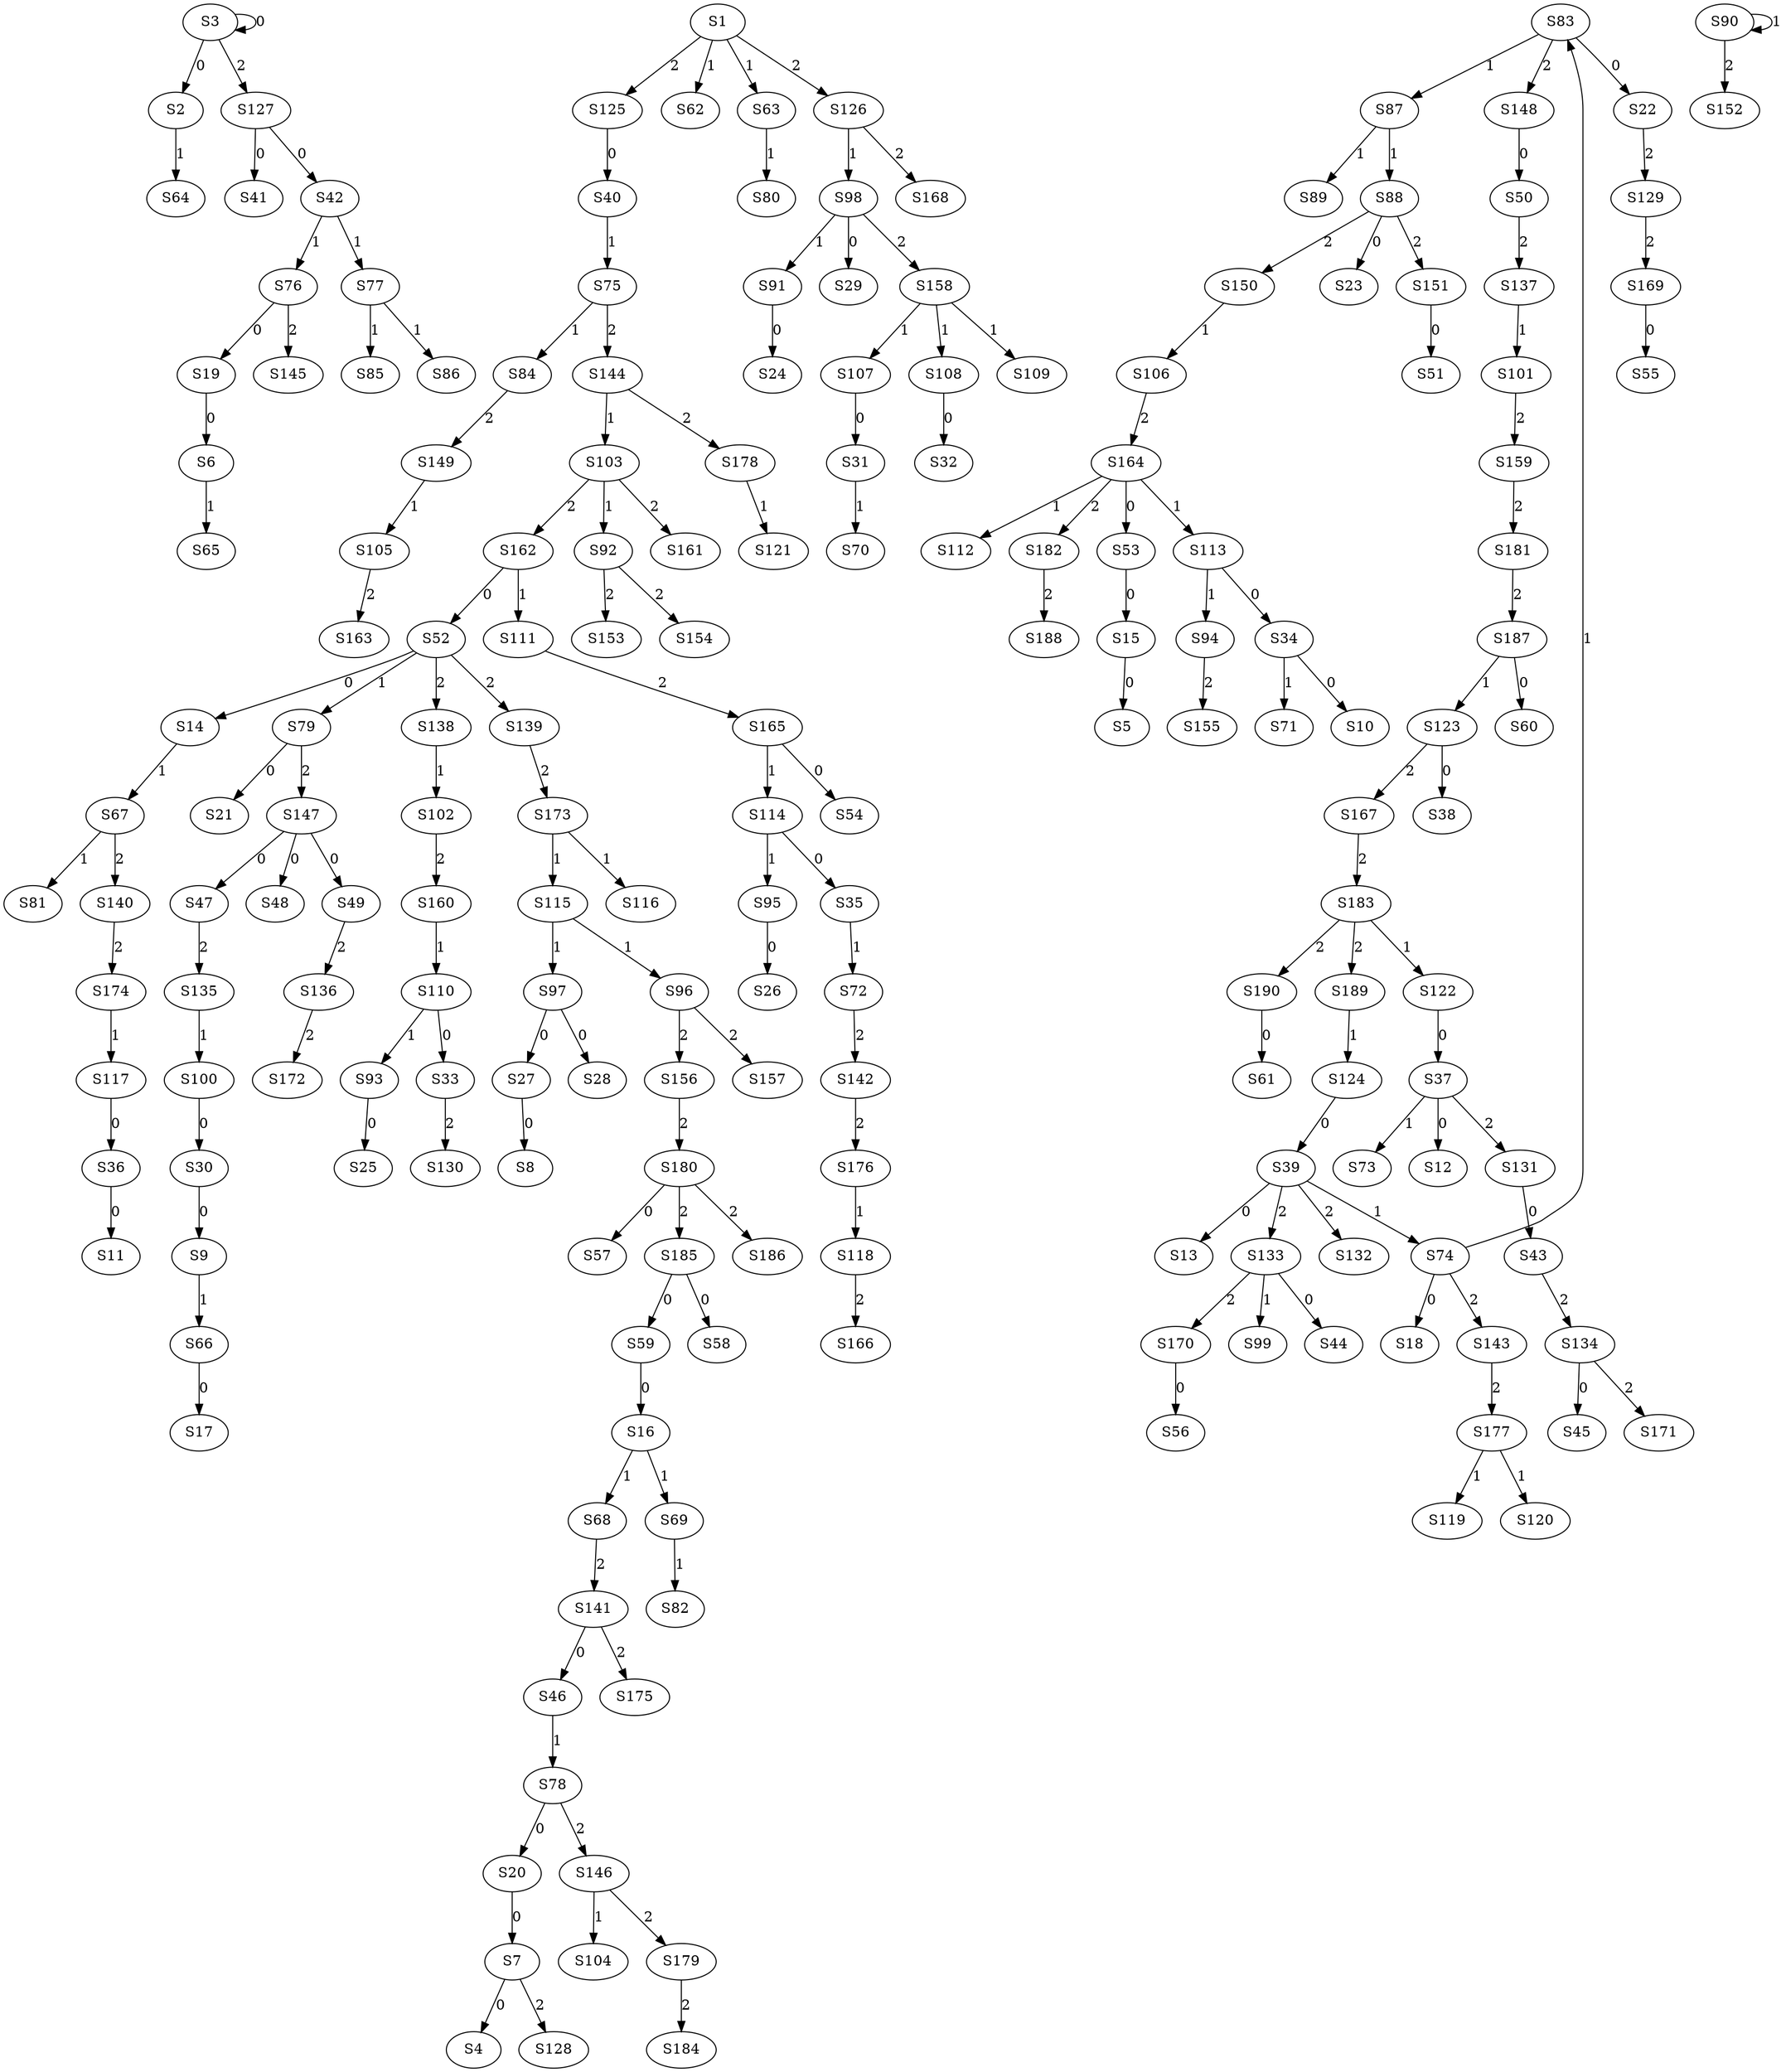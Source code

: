 strict digraph {
	S3 -> S2 [ label = 0 ];
	S3 -> S3 [ label = 0 ];
	S7 -> S4 [ label = 0 ];
	S15 -> S5 [ label = 0 ];
	S19 -> S6 [ label = 0 ];
	S20 -> S7 [ label = 0 ];
	S27 -> S8 [ label = 0 ];
	S30 -> S9 [ label = 0 ];
	S34 -> S10 [ label = 0 ];
	S36 -> S11 [ label = 0 ];
	S37 -> S12 [ label = 0 ];
	S39 -> S13 [ label = 0 ];
	S52 -> S14 [ label = 0 ];
	S53 -> S15 [ label = 0 ];
	S59 -> S16 [ label = 0 ];
	S66 -> S17 [ label = 0 ];
	S74 -> S18 [ label = 0 ];
	S76 -> S19 [ label = 0 ];
	S78 -> S20 [ label = 0 ];
	S79 -> S21 [ label = 0 ];
	S83 -> S22 [ label = 0 ];
	S88 -> S23 [ label = 0 ];
	S91 -> S24 [ label = 0 ];
	S93 -> S25 [ label = 0 ];
	S95 -> S26 [ label = 0 ];
	S97 -> S27 [ label = 0 ];
	S97 -> S28 [ label = 0 ];
	S98 -> S29 [ label = 0 ];
	S100 -> S30 [ label = 0 ];
	S107 -> S31 [ label = 0 ];
	S108 -> S32 [ label = 0 ];
	S110 -> S33 [ label = 0 ];
	S113 -> S34 [ label = 0 ];
	S114 -> S35 [ label = 0 ];
	S117 -> S36 [ label = 0 ];
	S122 -> S37 [ label = 0 ];
	S123 -> S38 [ label = 0 ];
	S124 -> S39 [ label = 0 ];
	S125 -> S40 [ label = 0 ];
	S127 -> S41 [ label = 0 ];
	S127 -> S42 [ label = 0 ];
	S131 -> S43 [ label = 0 ];
	S133 -> S44 [ label = 0 ];
	S134 -> S45 [ label = 0 ];
	S141 -> S46 [ label = 0 ];
	S147 -> S47 [ label = 0 ];
	S147 -> S48 [ label = 0 ];
	S147 -> S49 [ label = 0 ];
	S148 -> S50 [ label = 0 ];
	S151 -> S51 [ label = 0 ];
	S162 -> S52 [ label = 0 ];
	S164 -> S53 [ label = 0 ];
	S165 -> S54 [ label = 0 ];
	S169 -> S55 [ label = 0 ];
	S170 -> S56 [ label = 0 ];
	S180 -> S57 [ label = 0 ];
	S185 -> S58 [ label = 0 ];
	S185 -> S59 [ label = 0 ];
	S187 -> S60 [ label = 0 ];
	S190 -> S61 [ label = 0 ];
	S1 -> S62 [ label = 1 ];
	S1 -> S63 [ label = 1 ];
	S2 -> S64 [ label = 1 ];
	S6 -> S65 [ label = 1 ];
	S9 -> S66 [ label = 1 ];
	S14 -> S67 [ label = 1 ];
	S16 -> S68 [ label = 1 ];
	S16 -> S69 [ label = 1 ];
	S31 -> S70 [ label = 1 ];
	S34 -> S71 [ label = 1 ];
	S35 -> S72 [ label = 1 ];
	S37 -> S73 [ label = 1 ];
	S39 -> S74 [ label = 1 ];
	S40 -> S75 [ label = 1 ];
	S42 -> S76 [ label = 1 ];
	S42 -> S77 [ label = 1 ];
	S46 -> S78 [ label = 1 ];
	S52 -> S79 [ label = 1 ];
	S63 -> S80 [ label = 1 ];
	S67 -> S81 [ label = 1 ];
	S69 -> S82 [ label = 1 ];
	S74 -> S83 [ label = 1 ];
	S75 -> S84 [ label = 1 ];
	S77 -> S85 [ label = 1 ];
	S77 -> S86 [ label = 1 ];
	S83 -> S87 [ label = 1 ];
	S87 -> S88 [ label = 1 ];
	S87 -> S89 [ label = 1 ];
	S90 -> S90 [ label = 1 ];
	S98 -> S91 [ label = 1 ];
	S103 -> S92 [ label = 1 ];
	S110 -> S93 [ label = 1 ];
	S113 -> S94 [ label = 1 ];
	S114 -> S95 [ label = 1 ];
	S115 -> S96 [ label = 1 ];
	S115 -> S97 [ label = 1 ];
	S126 -> S98 [ label = 1 ];
	S133 -> S99 [ label = 1 ];
	S135 -> S100 [ label = 1 ];
	S137 -> S101 [ label = 1 ];
	S138 -> S102 [ label = 1 ];
	S144 -> S103 [ label = 1 ];
	S146 -> S104 [ label = 1 ];
	S149 -> S105 [ label = 1 ];
	S150 -> S106 [ label = 1 ];
	S158 -> S107 [ label = 1 ];
	S158 -> S108 [ label = 1 ];
	S158 -> S109 [ label = 1 ];
	S160 -> S110 [ label = 1 ];
	S162 -> S111 [ label = 1 ];
	S164 -> S112 [ label = 1 ];
	S164 -> S113 [ label = 1 ];
	S165 -> S114 [ label = 1 ];
	S173 -> S115 [ label = 1 ];
	S173 -> S116 [ label = 1 ];
	S174 -> S117 [ label = 1 ];
	S176 -> S118 [ label = 1 ];
	S177 -> S119 [ label = 1 ];
	S177 -> S120 [ label = 1 ];
	S178 -> S121 [ label = 1 ];
	S183 -> S122 [ label = 1 ];
	S187 -> S123 [ label = 1 ];
	S189 -> S124 [ label = 1 ];
	S1 -> S125 [ label = 2 ];
	S1 -> S126 [ label = 2 ];
	S3 -> S127 [ label = 2 ];
	S7 -> S128 [ label = 2 ];
	S22 -> S129 [ label = 2 ];
	S33 -> S130 [ label = 2 ];
	S37 -> S131 [ label = 2 ];
	S39 -> S132 [ label = 2 ];
	S39 -> S133 [ label = 2 ];
	S43 -> S134 [ label = 2 ];
	S47 -> S135 [ label = 2 ];
	S49 -> S136 [ label = 2 ];
	S50 -> S137 [ label = 2 ];
	S52 -> S138 [ label = 2 ];
	S52 -> S139 [ label = 2 ];
	S67 -> S140 [ label = 2 ];
	S68 -> S141 [ label = 2 ];
	S72 -> S142 [ label = 2 ];
	S74 -> S143 [ label = 2 ];
	S75 -> S144 [ label = 2 ];
	S76 -> S145 [ label = 2 ];
	S78 -> S146 [ label = 2 ];
	S79 -> S147 [ label = 2 ];
	S83 -> S148 [ label = 2 ];
	S84 -> S149 [ label = 2 ];
	S88 -> S150 [ label = 2 ];
	S88 -> S151 [ label = 2 ];
	S90 -> S152 [ label = 2 ];
	S92 -> S153 [ label = 2 ];
	S92 -> S154 [ label = 2 ];
	S94 -> S155 [ label = 2 ];
	S96 -> S156 [ label = 2 ];
	S96 -> S157 [ label = 2 ];
	S98 -> S158 [ label = 2 ];
	S101 -> S159 [ label = 2 ];
	S102 -> S160 [ label = 2 ];
	S103 -> S161 [ label = 2 ];
	S103 -> S162 [ label = 2 ];
	S105 -> S163 [ label = 2 ];
	S106 -> S164 [ label = 2 ];
	S111 -> S165 [ label = 2 ];
	S118 -> S166 [ label = 2 ];
	S123 -> S167 [ label = 2 ];
	S126 -> S168 [ label = 2 ];
	S129 -> S169 [ label = 2 ];
	S133 -> S170 [ label = 2 ];
	S134 -> S171 [ label = 2 ];
	S136 -> S172 [ label = 2 ];
	S139 -> S173 [ label = 2 ];
	S140 -> S174 [ label = 2 ];
	S141 -> S175 [ label = 2 ];
	S142 -> S176 [ label = 2 ];
	S143 -> S177 [ label = 2 ];
	S144 -> S178 [ label = 2 ];
	S146 -> S179 [ label = 2 ];
	S156 -> S180 [ label = 2 ];
	S159 -> S181 [ label = 2 ];
	S164 -> S182 [ label = 2 ];
	S167 -> S183 [ label = 2 ];
	S179 -> S184 [ label = 2 ];
	S180 -> S185 [ label = 2 ];
	S180 -> S186 [ label = 2 ];
	S181 -> S187 [ label = 2 ];
	S182 -> S188 [ label = 2 ];
	S183 -> S189 [ label = 2 ];
	S183 -> S190 [ label = 2 ];
}